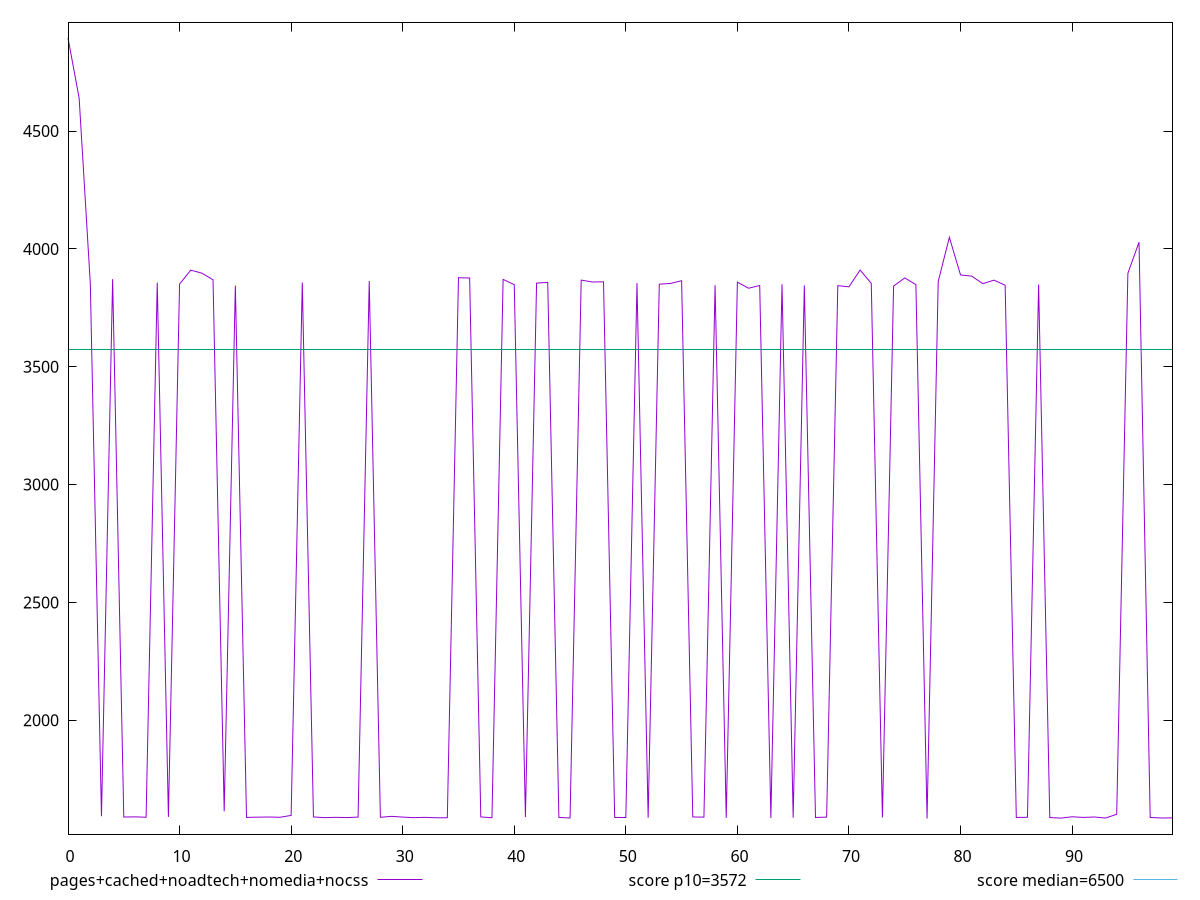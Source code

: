reset

$pagesCachedNoadtechNomediaNocss <<EOF
0 4895.148999999999
1 4638.627
2 3852.751
3 1592.9816500000002
4 3871.685
5 1589.7889499999997
6 1590.56
7 1588.91325
8 3856.9517
9 1590.0965
10 3850.7751
11 3909.6589999999997
12 3897.2700000000004
13 3869.0103000000004
14 1614.1449499999999
15 3844.5209999999997
16 1588.2770500000001
17 1589.2665
18 1589.8740000000003
19 1588.7700999999997
20 1596.643
21 3857.9800000000005
22 1590.2193499999998
23 1587.06375
24 1588.531
25 1587.4337
26 1589.5522999999998
27 3863.734999999999
28 1588.6433499999998
29 1592.6868999999997
30 1589.52295
31 1587.1275
32 1588.4815
33 1586.5711999999999
34 1586.5869999999998
35 3877.572
36 3876.7298
37 1590.1889999999999
38 1586.9122
39 3870.7369999999996
40 3848.1689
41 1589.3954999999999
42 3854.9127000000003
43 3858.1240000000003
44 1588.3276999999998
45 1585.6161499999998
46 3867.758
47 3859.6208
48 3860.4489999999996
49 1588.2465500000003
50 1587.6942999999997
51 3854.9581999999996
52 1586.926
53 3850.523
54 3853.4298
55 3864.9962000000005
56 1590.0545000000002
57 1589.289
58 3845.9726
59 1586.0640999999998
60 3859.135
61 3833.2029999999995
62 3844.7124
63 1585.45255
64 3850.1254000000004
65 1587.0113499999995
66 3845.196
67 1588.0135
68 1589.3999999999996
69 3843.9839999999995
70 3839.1920000000005
71 3910.3329
72 3853.8810000000008
73 1588.0097999999998
74 3842.3307
75 3876.887
76 3848.6106
77 1583.4740000000002
78 3861.8783999999996
79 4049.043
80 3889.4846
81 3884.5024000000003
82 3852.5766999999996
83 3867.4779
84 3846.003
85 1588.1115000000002
86 1588.6399999999999
87 3848.7053000000005
88 1587.73135
89 1585.2314999999999
90 1590.891
91 1588.1135
92 1589.99615
93 1585.5263999999997
94 1601.466
95 3896.3459999999995
96 4028.4919999999997
97 1587.9195
98 1585.7503500000003
99 1586.1997000000001
EOF

set key outside below
set xrange [0:99]
set yrange [1517.2405:4961.3825]
set trange [1517.2405:4961.3825]
set terminal svg size 640, 500 enhanced background rgb 'white'
set output "report_00019_2021-02-10T18-14-37.922Z//first-cpu-idle/comparison/line/4_vs_5.svg"

plot $pagesCachedNoadtechNomediaNocss title "pages+cached+noadtech+nomedia+nocss" with line, \
     3572 title "score p10=3572", \
     6500 title "score median=6500"

reset
